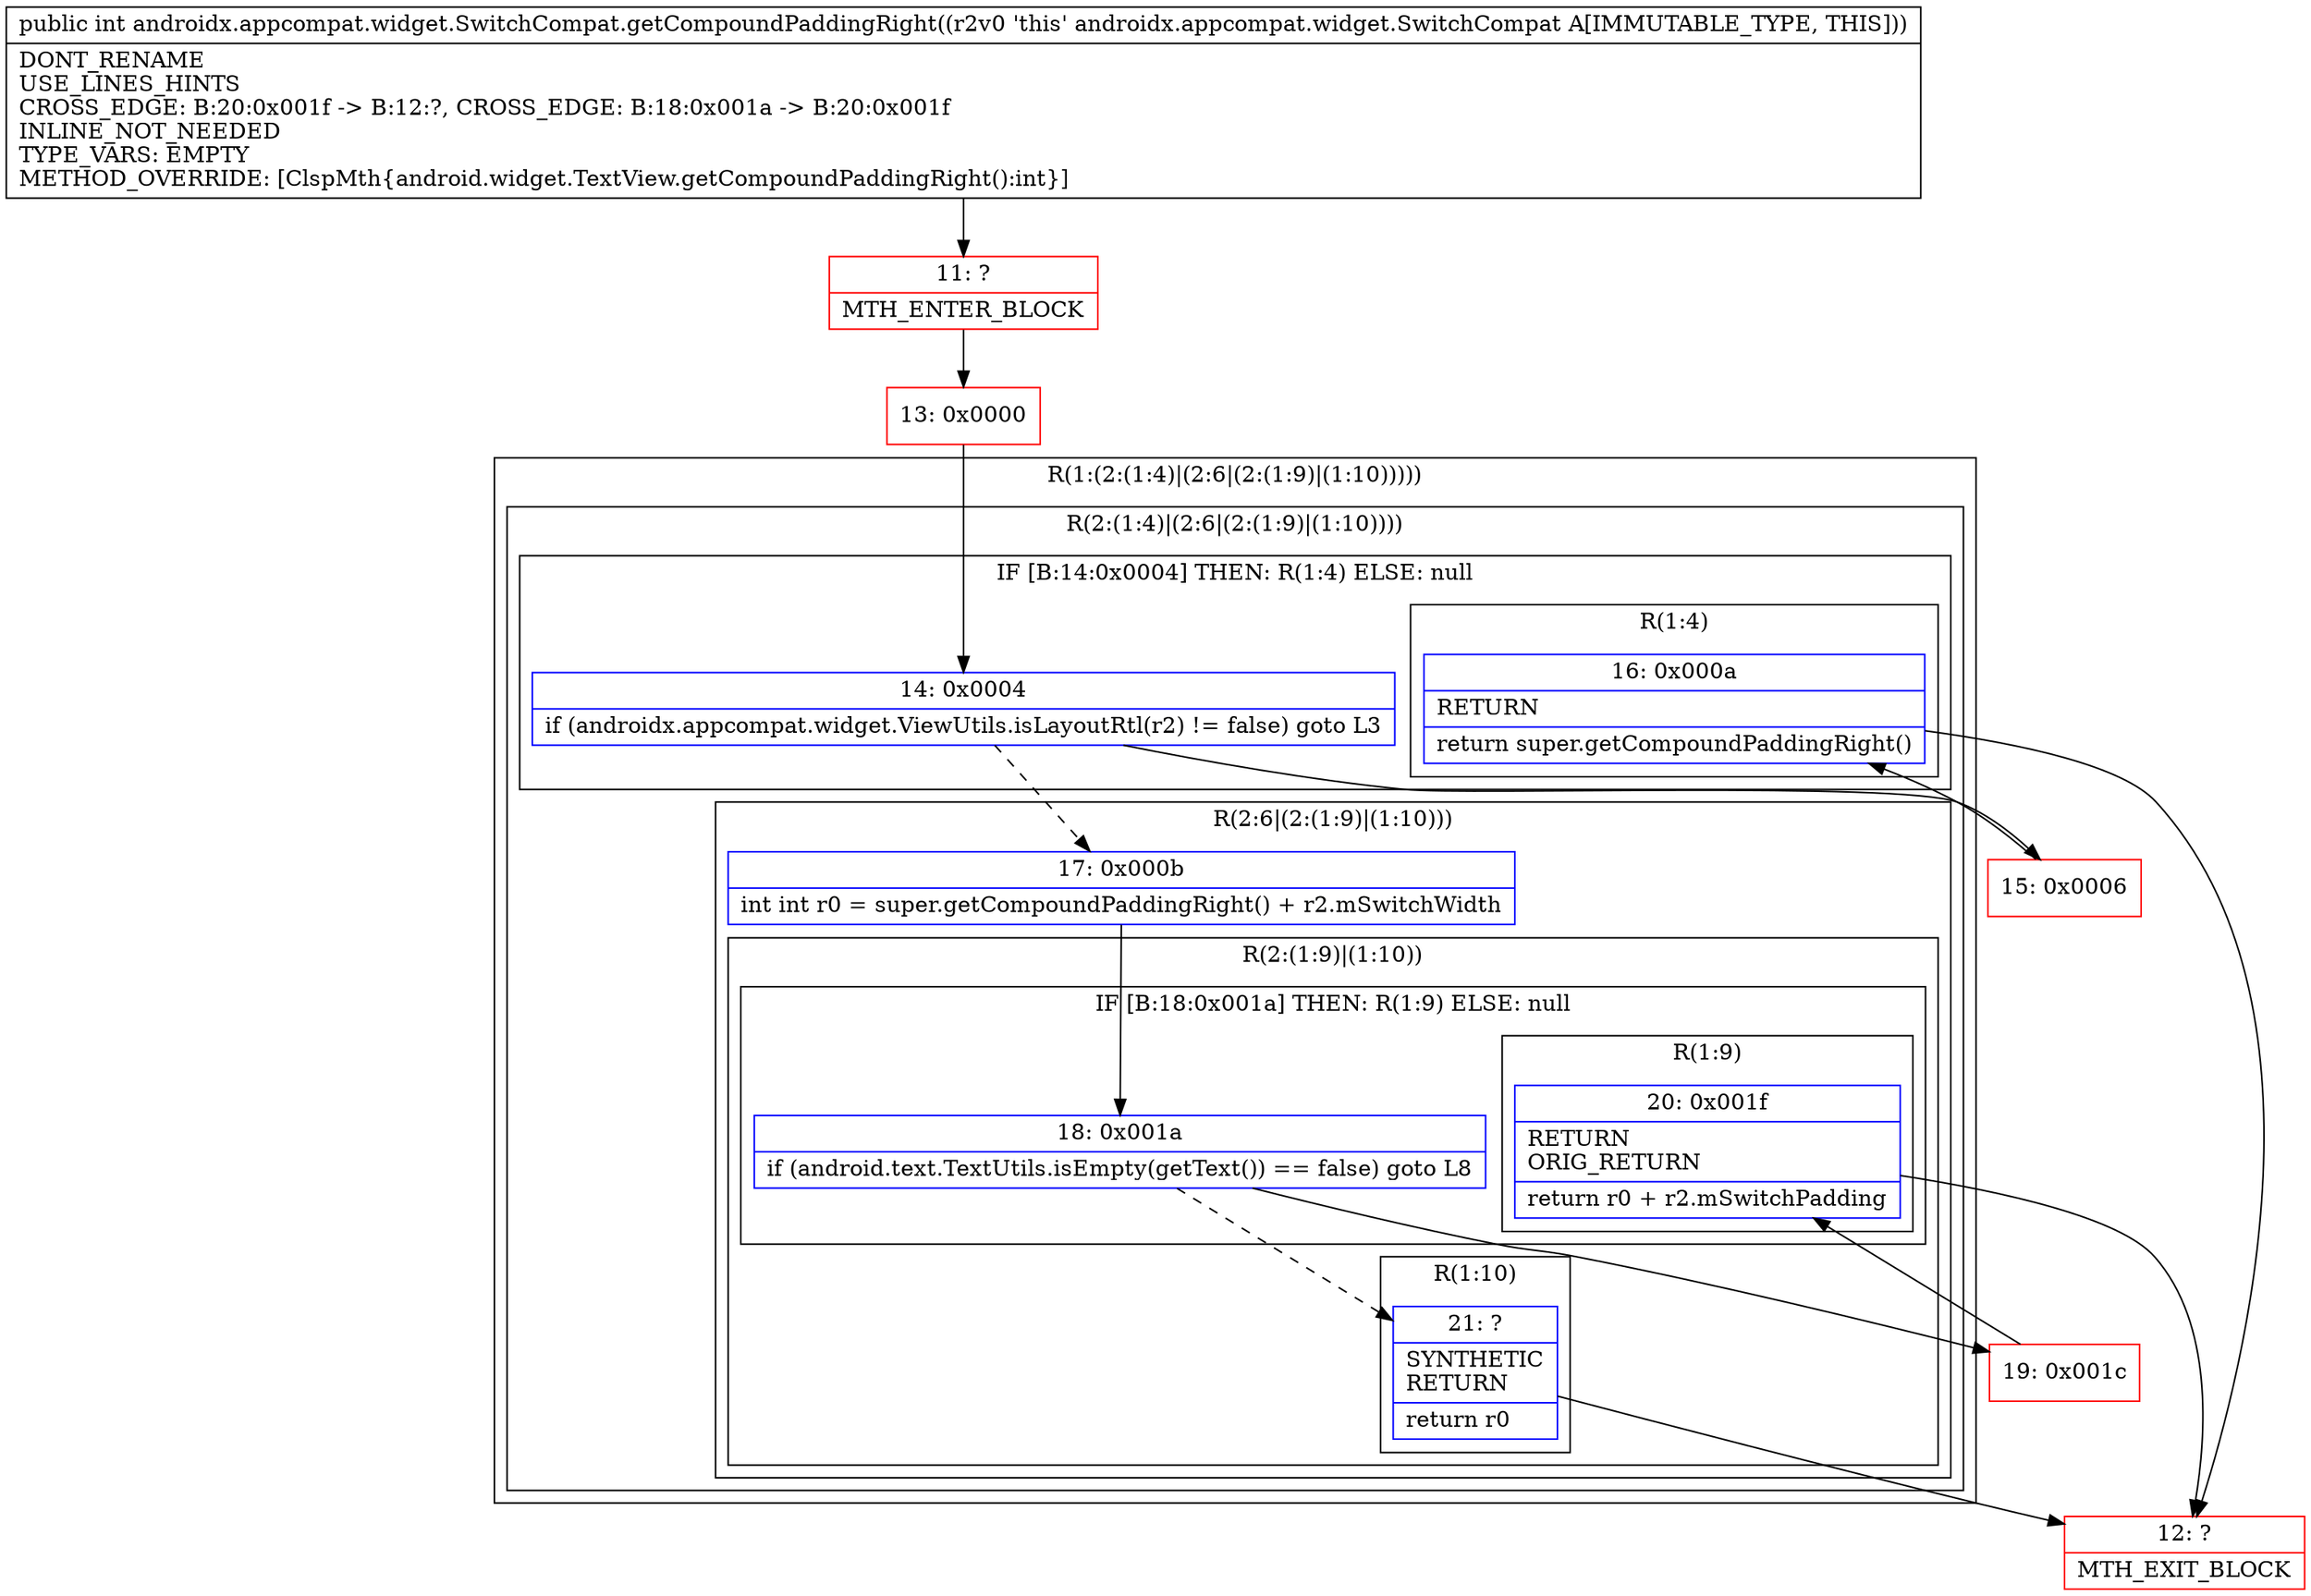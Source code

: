 digraph "CFG forandroidx.appcompat.widget.SwitchCompat.getCompoundPaddingRight()I" {
subgraph cluster_Region_1409206883 {
label = "R(1:(2:(1:4)|(2:6|(2:(1:9)|(1:10)))))";
node [shape=record,color=blue];
subgraph cluster_Region_697420179 {
label = "R(2:(1:4)|(2:6|(2:(1:9)|(1:10))))";
node [shape=record,color=blue];
subgraph cluster_IfRegion_1905576307 {
label = "IF [B:14:0x0004] THEN: R(1:4) ELSE: null";
node [shape=record,color=blue];
Node_14 [shape=record,label="{14\:\ 0x0004|if (androidx.appcompat.widget.ViewUtils.isLayoutRtl(r2) != false) goto L3\l}"];
subgraph cluster_Region_1955122505 {
label = "R(1:4)";
node [shape=record,color=blue];
Node_16 [shape=record,label="{16\:\ 0x000a|RETURN\l|return super.getCompoundPaddingRight()\l}"];
}
}
subgraph cluster_Region_388705655 {
label = "R(2:6|(2:(1:9)|(1:10)))";
node [shape=record,color=blue];
Node_17 [shape=record,label="{17\:\ 0x000b|int int r0 = super.getCompoundPaddingRight() + r2.mSwitchWidth\l}"];
subgraph cluster_Region_1367387241 {
label = "R(2:(1:9)|(1:10))";
node [shape=record,color=blue];
subgraph cluster_IfRegion_1996106395 {
label = "IF [B:18:0x001a] THEN: R(1:9) ELSE: null";
node [shape=record,color=blue];
Node_18 [shape=record,label="{18\:\ 0x001a|if (android.text.TextUtils.isEmpty(getText()) == false) goto L8\l}"];
subgraph cluster_Region_1810440348 {
label = "R(1:9)";
node [shape=record,color=blue];
Node_20 [shape=record,label="{20\:\ 0x001f|RETURN\lORIG_RETURN\l|return r0 + r2.mSwitchPadding\l}"];
}
}
subgraph cluster_Region_2135128814 {
label = "R(1:10)";
node [shape=record,color=blue];
Node_21 [shape=record,label="{21\:\ ?|SYNTHETIC\lRETURN\l|return r0\l}"];
}
}
}
}
}
Node_11 [shape=record,color=red,label="{11\:\ ?|MTH_ENTER_BLOCK\l}"];
Node_13 [shape=record,color=red,label="{13\:\ 0x0000}"];
Node_15 [shape=record,color=red,label="{15\:\ 0x0006}"];
Node_12 [shape=record,color=red,label="{12\:\ ?|MTH_EXIT_BLOCK\l}"];
Node_19 [shape=record,color=red,label="{19\:\ 0x001c}"];
MethodNode[shape=record,label="{public int androidx.appcompat.widget.SwitchCompat.getCompoundPaddingRight((r2v0 'this' androidx.appcompat.widget.SwitchCompat A[IMMUTABLE_TYPE, THIS]))  | DONT_RENAME\lUSE_LINES_HINTS\lCROSS_EDGE: B:20:0x001f \-\> B:12:?, CROSS_EDGE: B:18:0x001a \-\> B:20:0x001f\lINLINE_NOT_NEEDED\lTYPE_VARS: EMPTY\lMETHOD_OVERRIDE: [ClspMth\{android.widget.TextView.getCompoundPaddingRight():int\}]\l}"];
MethodNode -> Node_11;Node_14 -> Node_15;
Node_14 -> Node_17[style=dashed];
Node_16 -> Node_12;
Node_17 -> Node_18;
Node_18 -> Node_19;
Node_18 -> Node_21[style=dashed];
Node_20 -> Node_12;
Node_21 -> Node_12;
Node_11 -> Node_13;
Node_13 -> Node_14;
Node_15 -> Node_16;
Node_19 -> Node_20;
}

